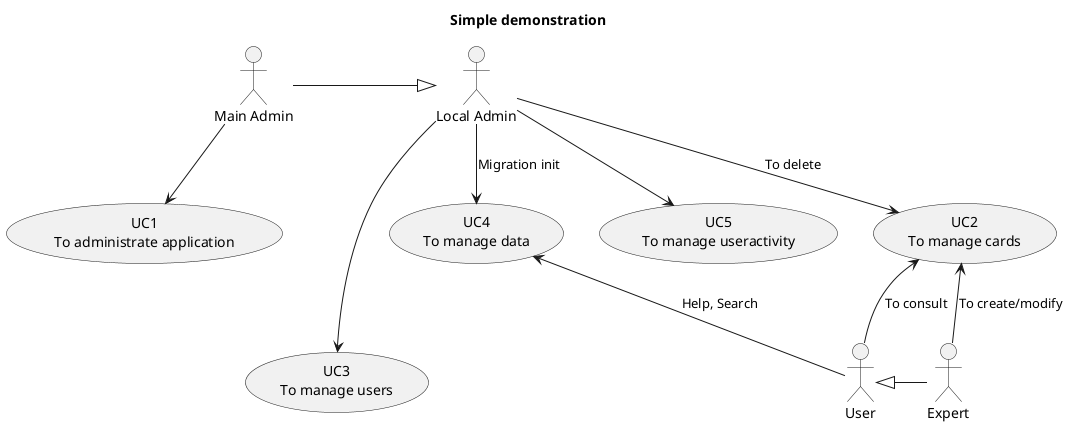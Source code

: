 @startuml img/usecase_img07.png
title Simple demonstration
:Main Admin: as Admin
:Local Admin: as LAdmin
Admin -|> LAdmin
User <|- Expert
(UC1\nTo administrate application) as (UC1)
(UC2\nTo manage cards) as (UC2)
(UC3\nTo manage users) as (UC3)
(UC4\nTo manage data) as (UC4)
(UC5\nTo manage useractivity) as (UC5)
Admin --> (UC1)
LAdmin --> (UC2) : To delete
LAdmin ---> (UC3)
LAdmin --> (UC4) : Migration init
LAdmin --> (UC5)
(UC2) <-- Expert : To create/modify
(UC2) <-- User : To consult
(UC4) <-- User : Help, Search
@enduml
28	